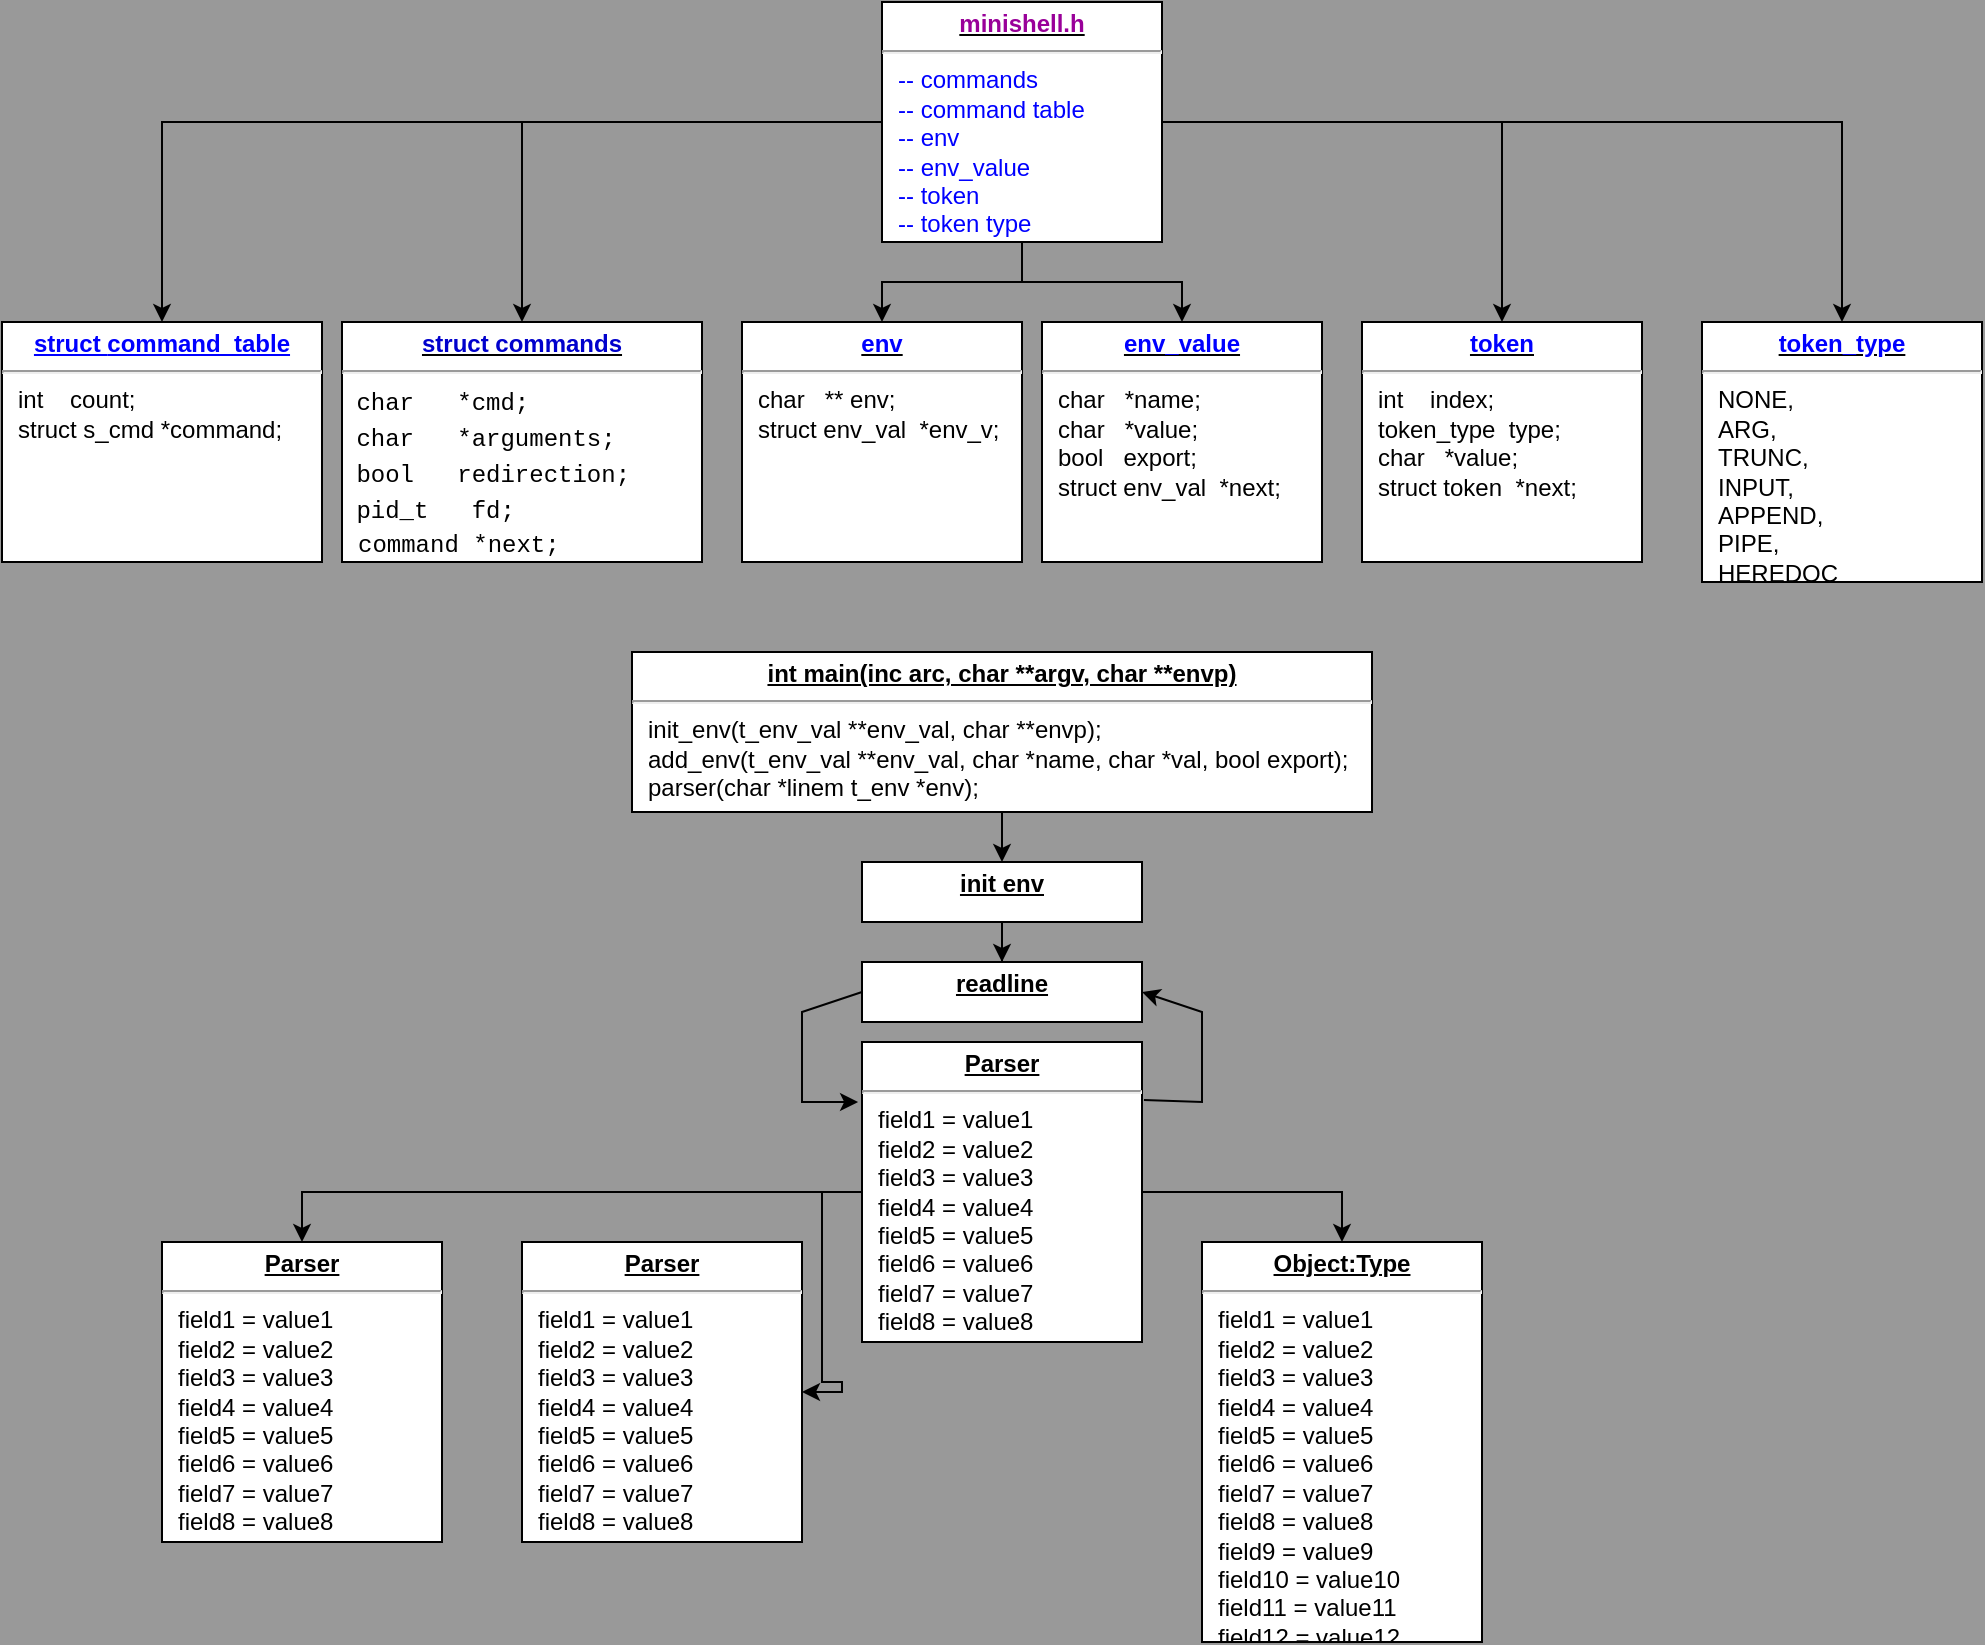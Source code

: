 <mxfile version="17.5.0" type="github">
  <diagram name="Page-1" id="a7904f86-f2b4-8e86-fa97-74104820619b">
    <mxGraphModel dx="1113" dy="1105" grid="1" gridSize="10" guides="1" tooltips="1" connect="1" arrows="1" fold="1" page="1" pageScale="1" pageWidth="1100" pageHeight="850" background="#999999" math="0" shadow="0">
      <root>
        <mxCell id="0" />
        <mxCell id="1" parent="0" />
        <mxCell id="W5EvjPhlibk-w1ctuXIB-3" value="" style="edgeStyle=orthogonalEdgeStyle;rounded=0;orthogonalLoop=1;jettySize=auto;html=1;" edge="1" parent="1" source="24794b860abc3c2d-1" target="W5EvjPhlibk-w1ctuXIB-2">
          <mxGeometry relative="1" as="geometry" />
        </mxCell>
        <mxCell id="W5EvjPhlibk-w1ctuXIB-8" value="" style="edgeStyle=orthogonalEdgeStyle;rounded=0;orthogonalLoop=1;jettySize=auto;html=1;fontColor=#000000;" edge="1" parent="1" source="24794b860abc3c2d-1" target="W5EvjPhlibk-w1ctuXIB-7">
          <mxGeometry relative="1" as="geometry" />
        </mxCell>
        <mxCell id="W5EvjPhlibk-w1ctuXIB-10" value="" style="edgeStyle=orthogonalEdgeStyle;rounded=0;orthogonalLoop=1;jettySize=auto;html=1;fontColor=#000000;" edge="1" parent="1" source="24794b860abc3c2d-1" target="W5EvjPhlibk-w1ctuXIB-9">
          <mxGeometry relative="1" as="geometry" />
        </mxCell>
        <mxCell id="W5EvjPhlibk-w1ctuXIB-12" value="" style="edgeStyle=orthogonalEdgeStyle;rounded=0;orthogonalLoop=1;jettySize=auto;html=1;fontColor=#000000;" edge="1" parent="1" source="24794b860abc3c2d-1" target="W5EvjPhlibk-w1ctuXIB-11">
          <mxGeometry relative="1" as="geometry" />
        </mxCell>
        <mxCell id="W5EvjPhlibk-w1ctuXIB-14" value="" style="edgeStyle=orthogonalEdgeStyle;rounded=0;orthogonalLoop=1;jettySize=auto;html=1;fontColor=#000000;" edge="1" parent="1" source="24794b860abc3c2d-1" target="W5EvjPhlibk-w1ctuXIB-13">
          <mxGeometry relative="1" as="geometry" />
        </mxCell>
        <mxCell id="24794b860abc3c2d-1" value="&lt;p style=&quot;margin: 0px ; margin-top: 4px ; text-align: center ; text-decoration: underline&quot;&gt;&lt;b&gt;&lt;font color=&quot;#990099&quot;&gt;minishell.h&lt;/font&gt;&lt;/b&gt;&lt;/p&gt;&lt;hr&gt;&lt;p style=&quot;margin: 0px ; margin-left: 8px&quot;&gt;&lt;font color=&quot;#0000ff&quot;&gt;-- commands&lt;/font&gt;&lt;/p&gt;&lt;p style=&quot;margin: 0px ; margin-left: 8px&quot;&gt;&lt;font color=&quot;#0000ff&quot;&gt;-- command table&lt;/font&gt;&lt;/p&gt;&lt;p style=&quot;margin: 0px ; margin-left: 8px&quot;&gt;&lt;font color=&quot;#0000ff&quot;&gt;-- env&lt;/font&gt;&lt;/p&gt;&lt;p style=&quot;margin: 0px ; margin-left: 8px&quot;&gt;&lt;font color=&quot;#0000ff&quot;&gt;-- env_value&lt;/font&gt;&lt;/p&gt;&lt;p style=&quot;margin: 0px ; margin-left: 8px&quot;&gt;&lt;font color=&quot;#0000ff&quot;&gt;-- token&lt;/font&gt;&lt;/p&gt;&lt;p style=&quot;margin: 0px ; margin-left: 8px&quot;&gt;&lt;font color=&quot;#0000ff&quot;&gt;-- token type&lt;/font&gt;&lt;/p&gt;&lt;p style=&quot;margin: 0px ; margin-left: 8px&quot;&gt;&lt;br&gt;&lt;/p&gt;" style="verticalAlign=top;align=left;overflow=fill;fontSize=12;fontFamily=Helvetica;html=1;rounded=0;shadow=0;comic=0;labelBackgroundColor=none;strokeWidth=1" parent="1" vertex="1">
          <mxGeometry x="560" y="60" width="140" height="120" as="geometry" />
        </mxCell>
        <mxCell id="W5EvjPhlibk-w1ctuXIB-16" value="" style="edgeStyle=orthogonalEdgeStyle;rounded=0;orthogonalLoop=1;jettySize=auto;html=1;fontColor=#0000FF;" edge="1" parent="1" source="24794b860abc3c2d-16" target="W5EvjPhlibk-w1ctuXIB-15">
          <mxGeometry relative="1" as="geometry" />
        </mxCell>
        <mxCell id="24794b860abc3c2d-16" value="&lt;p style=&quot;margin: 0px ; margin-top: 4px ; text-align: center ; text-decoration: underline&quot;&gt;&lt;b&gt;init env&lt;/b&gt;&lt;/p&gt;" style="verticalAlign=top;align=left;overflow=fill;fontSize=12;fontFamily=Helvetica;html=1;rounded=0;shadow=0;comic=0;labelBackgroundColor=none;strokeWidth=1" parent="1" vertex="1">
          <mxGeometry x="550" y="490" width="140" height="30" as="geometry" />
        </mxCell>
        <mxCell id="W5EvjPhlibk-w1ctuXIB-23" value="" style="edgeStyle=orthogonalEdgeStyle;rounded=0;orthogonalLoop=1;jettySize=auto;html=1;fontColor=#0000FF;entryX=0.5;entryY=0;entryDx=0;entryDy=0;" edge="1" parent="1" source="24794b860abc3c2d-18" target="24794b860abc3c2d-16">
          <mxGeometry relative="1" as="geometry" />
        </mxCell>
        <mxCell id="24794b860abc3c2d-18" value="&lt;p style=&quot;margin: 0px ; margin-top: 4px ; text-align: center ; text-decoration: underline&quot;&gt;&lt;b&gt;int main(inc arc, char **argv, char **envp)&lt;/b&gt;&lt;/p&gt;&lt;hr&gt;&lt;p style=&quot;margin: 0px ; margin-left: 8px&quot;&gt;init_env(t_env_val **env_val, char **envp);&lt;/p&gt;&lt;p style=&quot;margin: 0px ; margin-left: 8px&quot;&gt;add_env(t_env_val **env_val, char *name, char *val, bool export);&lt;/p&gt;&lt;p style=&quot;margin: 0px ; margin-left: 8px&quot;&gt;parser(char *linem t_env *env);&lt;/p&gt;" style="verticalAlign=top;align=left;overflow=fill;fontSize=12;fontFamily=Helvetica;html=1;rounded=0;shadow=0;comic=0;labelBackgroundColor=none;strokeWidth=1" parent="1" vertex="1">
          <mxGeometry x="435" y="385" width="370" height="80" as="geometry" />
        </mxCell>
        <mxCell id="W5EvjPhlibk-w1ctuXIB-26" value="" style="edgeStyle=orthogonalEdgeStyle;rounded=0;orthogonalLoop=1;jettySize=auto;html=1;fontColor=#0000FF;" edge="1" parent="1" source="24794b860abc3c2d-22" target="W5EvjPhlibk-w1ctuXIB-25">
          <mxGeometry relative="1" as="geometry" />
        </mxCell>
        <mxCell id="W5EvjPhlibk-w1ctuXIB-29" style="edgeStyle=orthogonalEdgeStyle;rounded=0;orthogonalLoop=1;jettySize=auto;html=1;entryX=0.5;entryY=0;entryDx=0;entryDy=0;fontColor=#0000FF;" edge="1" parent="1" source="24794b860abc3c2d-22" target="W5EvjPhlibk-w1ctuXIB-27">
          <mxGeometry relative="1" as="geometry" />
        </mxCell>
        <mxCell id="W5EvjPhlibk-w1ctuXIB-30" style="edgeStyle=orthogonalEdgeStyle;rounded=0;orthogonalLoop=1;jettySize=auto;html=1;entryX=0.5;entryY=0;entryDx=0;entryDy=0;fontColor=#0000FF;" edge="1" parent="1" source="24794b860abc3c2d-22" target="W5EvjPhlibk-w1ctuXIB-1">
          <mxGeometry relative="1" as="geometry" />
        </mxCell>
        <mxCell id="24794b860abc3c2d-22" value="&lt;p style=&quot;margin: 0px ; margin-top: 4px ; text-align: center ; text-decoration: underline&quot;&gt;&lt;b&gt;Parser&lt;/b&gt;&lt;/p&gt;&lt;hr&gt;&lt;p style=&quot;margin: 0px ; margin-left: 8px&quot;&gt;field1 = value1&lt;br&gt;field2 = value2&lt;br&gt;field3 = value3&lt;/p&gt;&lt;p style=&quot;margin: 0px ; margin-left: 8px&quot;&gt;field4 = value4&lt;br&gt;&lt;/p&gt;&lt;p style=&quot;margin: 0px ; margin-left: 8px&quot;&gt;field5 = value5&lt;br&gt;&lt;/p&gt;&lt;p style=&quot;margin: 0px ; margin-left: 8px&quot;&gt;field6 = value6&lt;br&gt;&lt;/p&gt;&lt;p style=&quot;margin: 0px ; margin-left: 8px&quot;&gt;field7 = value7&lt;br&gt;&lt;/p&gt;&lt;p style=&quot;margin: 0px ; margin-left: 8px&quot;&gt;field8 = value8&lt;/p&gt;" style="verticalAlign=top;align=left;overflow=fill;fontSize=12;fontFamily=Helvetica;html=1;rounded=0;shadow=0;comic=0;labelBackgroundColor=none;strokeWidth=1" parent="1" vertex="1">
          <mxGeometry x="550" y="580" width="140" height="150" as="geometry" />
        </mxCell>
        <mxCell id="W5EvjPhlibk-w1ctuXIB-1" value="&lt;p style=&quot;margin: 0px ; margin-top: 4px ; text-align: center ; text-decoration: underline&quot;&gt;&lt;b&gt;Object:Type&lt;/b&gt;&lt;/p&gt;&lt;hr&gt;&lt;p style=&quot;margin: 0px ; margin-left: 8px&quot;&gt;field1 = value1&lt;br&gt;field2 = value2&lt;br&gt;field3 = value3&lt;/p&gt;&lt;p style=&quot;margin: 0px ; margin-left: 8px&quot;&gt;field4 = value4&lt;br&gt;&lt;/p&gt;&lt;p style=&quot;margin: 0px ; margin-left: 8px&quot;&gt;field5 = value5&lt;br&gt;&lt;/p&gt;&lt;p style=&quot;margin: 0px ; margin-left: 8px&quot;&gt;field6 = value6&lt;br&gt;&lt;/p&gt;&lt;p style=&quot;margin: 0px ; margin-left: 8px&quot;&gt;field7 = value7&lt;br&gt;&lt;/p&gt;&lt;p style=&quot;margin: 0px ; margin-left: 8px&quot;&gt;field8 = value8&lt;br&gt;&lt;/p&gt;&lt;p style=&quot;margin: 0px ; margin-left: 8px&quot;&gt;field9 = value9&lt;br&gt;&lt;/p&gt;&lt;p style=&quot;margin: 0px ; margin-left: 8px&quot;&gt;field10 = value10&lt;br&gt;&lt;/p&gt;&lt;p style=&quot;margin: 0px ; margin-left: 8px&quot;&gt;field11 = value11&lt;br&gt;&lt;/p&gt;&lt;p style=&quot;margin: 0px ; margin-left: 8px&quot;&gt;field12 = value12&lt;/p&gt;" style="verticalAlign=top;align=left;overflow=fill;fontSize=12;fontFamily=Helvetica;html=1;rounded=0;shadow=0;comic=0;labelBackgroundColor=none;strokeWidth=1" vertex="1" parent="1">
          <mxGeometry x="720" y="680" width="140" height="200" as="geometry" />
        </mxCell>
        <mxCell id="W5EvjPhlibk-w1ctuXIB-5" value="" style="edgeStyle=orthogonalEdgeStyle;rounded=0;orthogonalLoop=1;jettySize=auto;html=1;" edge="1" parent="1" source="24794b860abc3c2d-1" target="W5EvjPhlibk-w1ctuXIB-4">
          <mxGeometry relative="1" as="geometry" />
        </mxCell>
        <mxCell id="W5EvjPhlibk-w1ctuXIB-2" value="&lt;p style=&quot;margin: 0px ; margin-top: 4px ; text-align: center ; text-decoration: underline&quot;&gt;&lt;b&gt;&lt;font color=&quot;#0000cc&quot;&gt;struct commands&lt;/font&gt;&lt;/b&gt;&lt;/p&gt;&lt;hr&gt;&lt;div style=&quot;font-family: &amp;#34;menlo&amp;#34; , &amp;#34;monaco&amp;#34; , &amp;#34;courier new&amp;#34; , monospace ; line-height: 18px&quot;&gt;&lt;div&gt;&lt;span style=&quot;white-space: pre&quot;&gt;&amp;nbsp;&lt;/span&gt;char &lt;span style=&quot;white-space: pre&quot;&gt; &lt;/span&gt;&amp;nbsp;*cmd;&lt;/div&gt;&lt;div&gt;    &amp;nbsp;char &lt;span style=&quot;white-space: pre&quot;&gt; &lt;/span&gt;&amp;nbsp;*arguments;&lt;/div&gt;&lt;div&gt;    &amp;nbsp;bool &lt;span style=&quot;white-space: pre&quot;&gt; &lt;/span&gt;               redirection;&lt;/div&gt;&lt;div&gt;    &amp;nbsp;pid_t &lt;span style=&quot;white-space: pre&quot;&gt; &lt;/span&gt;              fd;&lt;/div&gt;&lt;/div&gt;&lt;p style=&quot;margin: 0px ; margin-left: 8px&quot;&gt;&lt;span style=&quot;font-family: &amp;#34;menlo&amp;#34; , &amp;#34;monaco&amp;#34; , &amp;#34;courier new&amp;#34; , monospace&quot;&gt;command&lt;/span&gt;&lt;span style=&quot;font-family: &amp;#34;menlo&amp;#34; , &amp;#34;monaco&amp;#34; , &amp;#34;courier new&amp;#34; , monospace&quot;&gt;    &lt;/span&gt;&lt;span style=&quot;font-family: &amp;#34;menlo&amp;#34; , &amp;#34;monaco&amp;#34; , &amp;#34;courier new&amp;#34; , monospace&quot;&gt;*&lt;/span&gt;&lt;span style=&quot;font-family: &amp;#34;menlo&amp;#34; , &amp;#34;monaco&amp;#34; , &amp;#34;courier new&amp;#34; , monospace&quot;&gt;next&lt;/span&gt;&lt;span style=&quot;font-family: &amp;#34;menlo&amp;#34; , &amp;#34;monaco&amp;#34; , &amp;#34;courier new&amp;#34; , monospace&quot;&gt;;&lt;/span&gt;&amp;nbsp;&lt;/p&gt;" style="verticalAlign=top;align=left;overflow=fill;fontSize=12;fontFamily=Helvetica;html=1;rounded=0;shadow=0;comic=0;labelBackgroundColor=none;strokeWidth=1" vertex="1" parent="1">
          <mxGeometry x="290" y="220" width="180" height="120" as="geometry" />
        </mxCell>
        <mxCell id="W5EvjPhlibk-w1ctuXIB-4" value="&lt;p style=&quot;margin: 4px 0px 0px ; text-align: center&quot;&gt;&lt;font color=&quot;#0000ff&quot;&gt;&lt;b style=&quot;text-decoration: underline&quot;&gt;struct&amp;nbsp;&lt;/b&gt;&lt;b&gt;&lt;u&gt;command_table&lt;/u&gt;&lt;/b&gt;&lt;/font&gt;&lt;/p&gt;&lt;hr&gt;&lt;p style=&quot;margin: 0px ; margin-left: 8px&quot;&gt;int &lt;span style=&quot;white-space: pre&quot;&gt; &lt;span style=&quot;white-space: pre&quot;&gt; &lt;span style=&quot;white-space: pre&quot;&gt; &lt;/span&gt;&lt;/span&gt;&lt;/span&gt;count;&lt;/p&gt;&lt;p style=&quot;margin: 0px ; margin-left: 8px&quot;&gt;struct s_cmd&lt;span style=&quot;white-space: pre&quot;&gt; &lt;/span&gt;*command;&lt;/p&gt;" style="verticalAlign=top;align=left;overflow=fill;fontSize=12;fontFamily=Helvetica;html=1;rounded=0;shadow=0;comic=0;labelBackgroundColor=none;strokeWidth=1" vertex="1" parent="1">
          <mxGeometry x="120" y="220" width="160" height="120" as="geometry" />
        </mxCell>
        <mxCell id="W5EvjPhlibk-w1ctuXIB-6" style="edgeStyle=orthogonalEdgeStyle;rounded=0;orthogonalLoop=1;jettySize=auto;html=1;exitX=0.5;exitY=1;exitDx=0;exitDy=0;" edge="1" parent="1" source="W5EvjPhlibk-w1ctuXIB-4" target="W5EvjPhlibk-w1ctuXIB-4">
          <mxGeometry relative="1" as="geometry" />
        </mxCell>
        <mxCell id="W5EvjPhlibk-w1ctuXIB-7" value="&lt;p style=&quot;margin: 0px ; margin-top: 4px ; text-align: center ; text-decoration: underline&quot;&gt;&lt;b&gt;&lt;font color=&quot;#0000ff&quot;&gt;token&lt;/font&gt;&lt;/b&gt;&lt;/p&gt;&lt;hr&gt;&lt;p style=&quot;margin: 0px ; margin-left: 8px&quot;&gt;int &lt;span style=&quot;white-space: pre&quot;&gt; &lt;span style=&quot;white-space: pre&quot;&gt; &lt;span style=&quot;white-space: pre&quot;&gt; &lt;/span&gt;&lt;/span&gt;&lt;/span&gt;index;&lt;/p&gt;&lt;p style=&quot;margin: 0px ; margin-left: 8px&quot;&gt;token_type &lt;span style=&quot;white-space: pre&quot;&gt; &lt;/span&gt;type;&lt;/p&gt;&lt;p style=&quot;margin: 0px ; margin-left: 8px&quot;&gt;char &lt;span style=&quot;white-space: pre&quot;&gt; &lt;span style=&quot;white-space: pre&quot;&gt; &lt;/span&gt;&lt;/span&gt;*value;&lt;/p&gt;&lt;p style=&quot;margin: 0px ; margin-left: 8px&quot;&gt;struct token &lt;span style=&quot;white-space: pre&quot;&gt; &lt;/span&gt;*next;&lt;/p&gt;&lt;p style=&quot;margin: 0px ; margin-left: 8px&quot;&gt;&lt;br&gt;&lt;/p&gt;" style="verticalAlign=top;align=left;overflow=fill;fontSize=12;fontFamily=Helvetica;html=1;rounded=0;shadow=0;comic=0;labelBackgroundColor=none;strokeWidth=1" vertex="1" parent="1">
          <mxGeometry x="800" y="220" width="140" height="120" as="geometry" />
        </mxCell>
        <mxCell id="W5EvjPhlibk-w1ctuXIB-9" value="&lt;p style=&quot;margin: 0px ; margin-top: 4px ; text-align: center ; text-decoration: underline&quot;&gt;&lt;b&gt;&lt;font color=&quot;#0000ff&quot;&gt;env_value&lt;/font&gt;&lt;/b&gt;&lt;/p&gt;&lt;hr&gt;&lt;p style=&quot;margin: 0px ; margin-left: 8px&quot;&gt;char&lt;span style=&quot;white-space: pre&quot;&gt; &lt;span style=&quot;white-space: pre&quot;&gt; &lt;span style=&quot;white-space: pre&quot;&gt; &lt;/span&gt;&lt;/span&gt;&lt;/span&gt;*name;&lt;/p&gt;&lt;p style=&quot;margin: 0px ; margin-left: 8px&quot;&gt;char &lt;span style=&quot;white-space: pre&quot;&gt; &lt;span style=&quot;white-space: pre&quot;&gt; &lt;/span&gt;&lt;/span&gt;*value;&lt;/p&gt;&lt;p style=&quot;margin: 0px ; margin-left: 8px&quot;&gt;bool &lt;span style=&quot;white-space: pre&quot;&gt; &lt;span style=&quot;white-space: pre&quot;&gt; &lt;/span&gt;&lt;/span&gt;export;&lt;/p&gt;&lt;p style=&quot;margin: 0px ; margin-left: 8px&quot;&gt;struct env_val &lt;span style=&quot;white-space: pre&quot;&gt; &lt;/span&gt;*next;&lt;/p&gt;&lt;p style=&quot;margin: 0px ; margin-left: 8px&quot;&gt;&lt;br&gt;&lt;/p&gt;&lt;p style=&quot;margin: 0px ; margin-left: 8px&quot;&gt;&lt;br&gt;&lt;/p&gt;" style="verticalAlign=top;align=left;overflow=fill;fontSize=12;fontFamily=Helvetica;html=1;rounded=0;shadow=0;comic=0;labelBackgroundColor=none;strokeWidth=1" vertex="1" parent="1">
          <mxGeometry x="640" y="220" width="140" height="120" as="geometry" />
        </mxCell>
        <mxCell id="W5EvjPhlibk-w1ctuXIB-11" value="&lt;p style=&quot;margin: 0px ; margin-top: 4px ; text-align: center ; text-decoration: underline&quot;&gt;&lt;b&gt;&lt;font color=&quot;#0000ff&quot;&gt;token_type&lt;/font&gt;&lt;/b&gt;&lt;/p&gt;&lt;hr&gt;&lt;p style=&quot;margin: 0px ; margin-left: 8px&quot;&gt;NONE,&lt;/p&gt;&lt;p style=&quot;margin: 0px ; margin-left: 8px&quot;&gt;ARG,&lt;/p&gt;&lt;p style=&quot;margin: 0px ; margin-left: 8px&quot;&gt;TRUNC,&lt;/p&gt;&lt;p style=&quot;margin: 0px ; margin-left: 8px&quot;&gt;INPUT,&lt;/p&gt;&lt;p style=&quot;margin: 0px ; margin-left: 8px&quot;&gt;APPEND,&lt;/p&gt;&lt;p style=&quot;margin: 0px ; margin-left: 8px&quot;&gt;PIPE,&lt;/p&gt;&lt;p style=&quot;margin: 0px ; margin-left: 8px&quot;&gt;HEREDOC&lt;/p&gt;&lt;p style=&quot;margin: 0px ; margin-left: 8px&quot;&gt;&lt;br&gt;&lt;/p&gt;" style="verticalAlign=top;align=left;overflow=fill;fontSize=12;fontFamily=Helvetica;html=1;rounded=0;shadow=0;comic=0;labelBackgroundColor=none;strokeWidth=1" vertex="1" parent="1">
          <mxGeometry x="970" y="220" width="140" height="130" as="geometry" />
        </mxCell>
        <mxCell id="W5EvjPhlibk-w1ctuXIB-13" value="&lt;p style=&quot;margin: 0px ; margin-top: 4px ; text-align: center ; text-decoration: underline&quot;&gt;&lt;b&gt;&lt;font color=&quot;#0000ff&quot;&gt;env&lt;/font&gt;&lt;/b&gt;&lt;/p&gt;&lt;hr&gt;&lt;p style=&quot;margin: 0px ; margin-left: 8px&quot;&gt;char &lt;span style=&quot;white-space: pre&quot;&gt; &lt;span style=&quot;white-space: pre&quot;&gt; &lt;/span&gt;&lt;/span&gt;** env;&lt;/p&gt;&lt;p style=&quot;margin: 0px ; margin-left: 8px&quot;&gt;struct env_val &lt;span style=&quot;white-space: pre&quot;&gt; &lt;/span&gt;*env_v;&lt;/p&gt;&lt;p style=&quot;margin: 0px ; margin-left: 8px&quot;&gt;&lt;br&gt;&lt;/p&gt;" style="verticalAlign=top;align=left;overflow=fill;fontSize=12;fontFamily=Helvetica;html=1;rounded=0;shadow=0;comic=0;labelBackgroundColor=none;strokeWidth=1" vertex="1" parent="1">
          <mxGeometry x="490" y="220" width="140" height="120" as="geometry" />
        </mxCell>
        <mxCell id="W5EvjPhlibk-w1ctuXIB-15" value="&lt;p style=&quot;margin: 0px ; margin-top: 4px ; text-align: center ; text-decoration: underline&quot;&gt;&lt;b&gt;readline&lt;/b&gt;&lt;/p&gt;" style="verticalAlign=top;align=left;overflow=fill;fontSize=12;fontFamily=Helvetica;html=1;rounded=0;shadow=0;comic=0;labelBackgroundColor=none;strokeWidth=1" vertex="1" parent="1">
          <mxGeometry x="550" y="540" width="140" height="30" as="geometry" />
        </mxCell>
        <mxCell id="W5EvjPhlibk-w1ctuXIB-19" value="" style="endArrow=classic;html=1;rounded=0;fontColor=#0000FF;entryX=-0.014;entryY=0.2;entryDx=0;entryDy=0;exitX=0;exitY=0.5;exitDx=0;exitDy=0;entryPerimeter=0;" edge="1" parent="1" source="W5EvjPhlibk-w1ctuXIB-15" target="24794b860abc3c2d-22">
          <mxGeometry width="50" height="50" relative="1" as="geometry">
            <mxPoint x="570" y="520" as="sourcePoint" />
            <mxPoint x="620" y="470" as="targetPoint" />
            <Array as="points">
              <mxPoint x="520" y="565" />
              <mxPoint x="520" y="610" />
            </Array>
          </mxGeometry>
        </mxCell>
        <mxCell id="W5EvjPhlibk-w1ctuXIB-20" value="" style="endArrow=classic;html=1;rounded=0;fontColor=#0000FF;exitX=1.007;exitY=0.193;exitDx=0;exitDy=0;entryX=1;entryY=0.5;entryDx=0;entryDy=0;exitPerimeter=0;" edge="1" parent="1" source="24794b860abc3c2d-22" target="W5EvjPhlibk-w1ctuXIB-15">
          <mxGeometry width="50" height="50" relative="1" as="geometry">
            <mxPoint x="570" y="520" as="sourcePoint" />
            <mxPoint x="620" y="470" as="targetPoint" />
            <Array as="points">
              <mxPoint x="720" y="610" />
              <mxPoint x="720" y="590" />
              <mxPoint x="720" y="565" />
            </Array>
          </mxGeometry>
        </mxCell>
        <mxCell id="W5EvjPhlibk-w1ctuXIB-25" value="&lt;p style=&quot;margin: 0px ; margin-top: 4px ; text-align: center ; text-decoration: underline&quot;&gt;&lt;b&gt;Parser&lt;/b&gt;&lt;/p&gt;&lt;hr&gt;&lt;p style=&quot;margin: 0px ; margin-left: 8px&quot;&gt;field1 = value1&lt;br&gt;field2 = value2&lt;br&gt;field3 = value3&lt;/p&gt;&lt;p style=&quot;margin: 0px ; margin-left: 8px&quot;&gt;field4 = value4&lt;br&gt;&lt;/p&gt;&lt;p style=&quot;margin: 0px ; margin-left: 8px&quot;&gt;field5 = value5&lt;br&gt;&lt;/p&gt;&lt;p style=&quot;margin: 0px ; margin-left: 8px&quot;&gt;field6 = value6&lt;br&gt;&lt;/p&gt;&lt;p style=&quot;margin: 0px ; margin-left: 8px&quot;&gt;field7 = value7&lt;br&gt;&lt;/p&gt;&lt;p style=&quot;margin: 0px ; margin-left: 8px&quot;&gt;field8 = value8&lt;/p&gt;" style="verticalAlign=top;align=left;overflow=fill;fontSize=12;fontFamily=Helvetica;html=1;rounded=0;shadow=0;comic=0;labelBackgroundColor=none;strokeWidth=1" vertex="1" parent="1">
          <mxGeometry x="380" y="680" width="140" height="150" as="geometry" />
        </mxCell>
        <mxCell id="W5EvjPhlibk-w1ctuXIB-27" value="&lt;p style=&quot;margin: 0px ; margin-top: 4px ; text-align: center ; text-decoration: underline&quot;&gt;&lt;b&gt;Parser&lt;/b&gt;&lt;/p&gt;&lt;hr&gt;&lt;p style=&quot;margin: 0px ; margin-left: 8px&quot;&gt;field1 = value1&lt;br&gt;field2 = value2&lt;br&gt;field3 = value3&lt;/p&gt;&lt;p style=&quot;margin: 0px ; margin-left: 8px&quot;&gt;field4 = value4&lt;br&gt;&lt;/p&gt;&lt;p style=&quot;margin: 0px ; margin-left: 8px&quot;&gt;field5 = value5&lt;br&gt;&lt;/p&gt;&lt;p style=&quot;margin: 0px ; margin-left: 8px&quot;&gt;field6 = value6&lt;br&gt;&lt;/p&gt;&lt;p style=&quot;margin: 0px ; margin-left: 8px&quot;&gt;field7 = value7&lt;br&gt;&lt;/p&gt;&lt;p style=&quot;margin: 0px ; margin-left: 8px&quot;&gt;field8 = value8&lt;/p&gt;" style="verticalAlign=top;align=left;overflow=fill;fontSize=12;fontFamily=Helvetica;html=1;rounded=0;shadow=0;comic=0;labelBackgroundColor=none;strokeWidth=1" vertex="1" parent="1">
          <mxGeometry x="200" y="680" width="140" height="150" as="geometry" />
        </mxCell>
      </root>
    </mxGraphModel>
  </diagram>
</mxfile>
